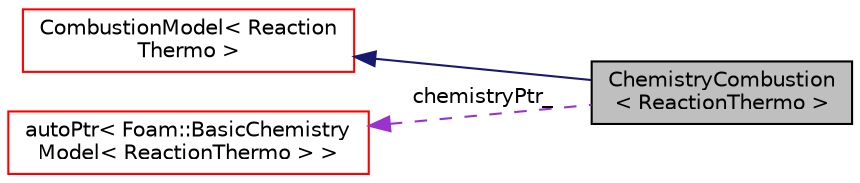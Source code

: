 digraph "ChemistryCombustion&lt; ReactionThermo &gt;"
{
  bgcolor="transparent";
  edge [fontname="Helvetica",fontsize="10",labelfontname="Helvetica",labelfontsize="10"];
  node [fontname="Helvetica",fontsize="10",shape=record];
  rankdir="LR";
  Node1 [label="ChemistryCombustion\l\< ReactionThermo \>",height=0.2,width=0.4,color="black", fillcolor="grey75", style="filled" fontcolor="black"];
  Node2 -> Node1 [dir="back",color="midnightblue",fontsize="10",style="solid",fontname="Helvetica"];
  Node2 [label="CombustionModel\< Reaction\lThermo \>",height=0.2,width=0.4,color="red",URL="$classFoam_1_1CombustionModel.html",tooltip="Combustion models for templated thermodynamics. "];
  Node3 -> Node1 [dir="back",color="darkorchid3",fontsize="10",style="dashed",label=" chemistryPtr_" ,fontname="Helvetica"];
  Node3 [label="autoPtr\< Foam::BasicChemistry\lModel\< ReactionThermo \> \>",height=0.2,width=0.4,color="red",URL="$classFoam_1_1autoPtr.html"];
}
